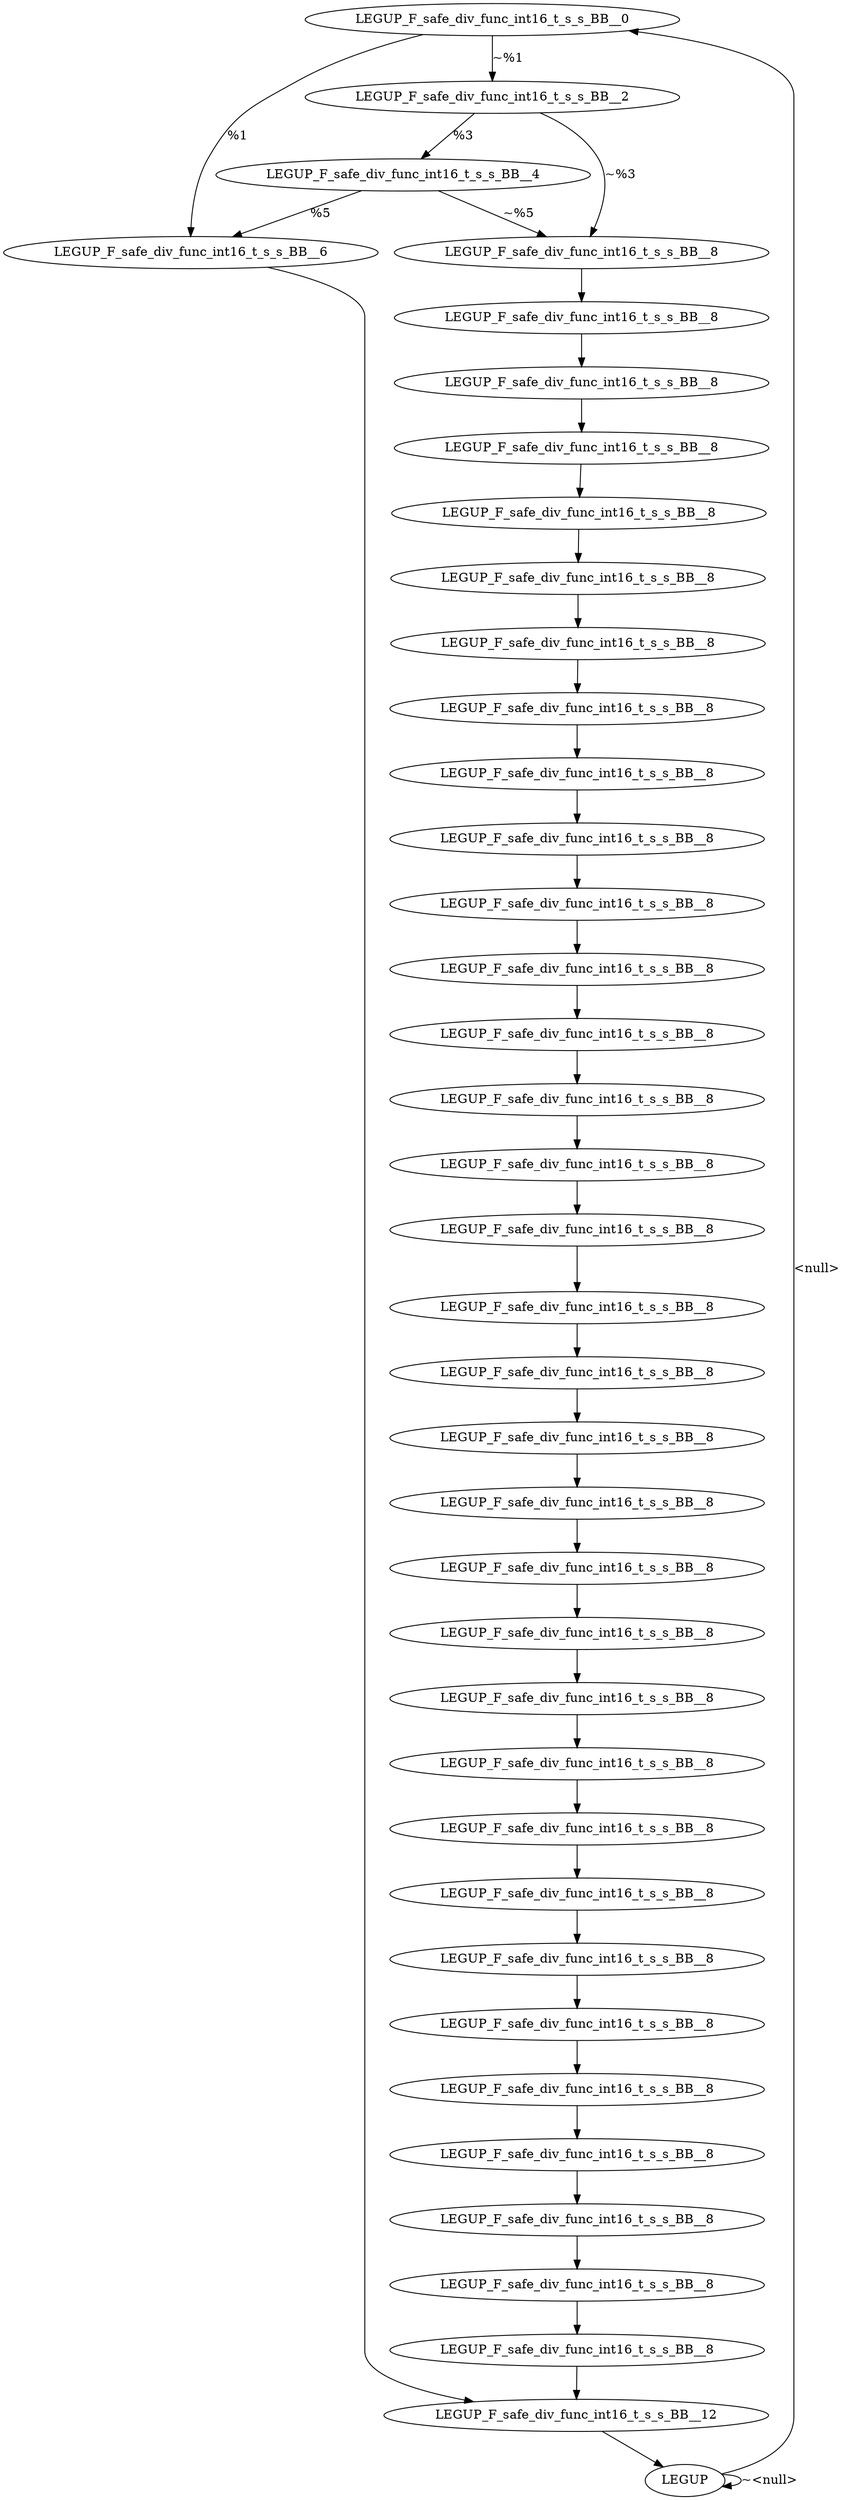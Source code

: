 digraph {
Node0x3131710[label="LEGUP_F_safe_div_func_int16_t_s_s_BB__0"];
Node0x3131570[label="LEGUP"];
Node0x3131570 -> Node0x3131710[label="<null>"];
Node0x3131570 -> Node0x3131570[label="~<null>"];
Node0x3131980[label="LEGUP_F_safe_div_func_int16_t_s_s_BB__6"];
Node0x3131710 -> Node0x3131980[label="%1"];
Node0x31317e0[label="LEGUP_F_safe_div_func_int16_t_s_s_BB__2"];
Node0x3131710 -> Node0x31317e0[label="~%1"];
Node0x31318b0[label="LEGUP_F_safe_div_func_int16_t_s_s_BB__4"];
Node0x31317e0 -> Node0x31318b0[label="%3"];
Node0x3131a50[label="LEGUP_F_safe_div_func_int16_t_s_s_BB__8"];
Node0x31317e0 -> Node0x3131a50[label="~%3"];
Node0x31318b0 -> Node0x3131980[label="%5"];
Node0x31318b0 -> Node0x3131a50[label="~%5"];
Node0x3133e70[label="LEGUP_F_safe_div_func_int16_t_s_s_BB__12"];
Node0x3131980 -> Node0x3133e70;
Node0x3131b20[label="LEGUP_F_safe_div_func_int16_t_s_s_BB__8"];
Node0x3131a50 -> Node0x3131b20;
Node0x3131bf0[label="LEGUP_F_safe_div_func_int16_t_s_s_BB__8"];
Node0x3131b20 -> Node0x3131bf0;
Node0x3131cc0[label="LEGUP_F_safe_div_func_int16_t_s_s_BB__8"];
Node0x3131bf0 -> Node0x3131cc0;
Node0x3131d90[label="LEGUP_F_safe_div_func_int16_t_s_s_BB__8"];
Node0x3131cc0 -> Node0x3131d90;
Node0x3131e60[label="LEGUP_F_safe_div_func_int16_t_s_s_BB__8"];
Node0x3131d90 -> Node0x3131e60;
Node0x3131f30[label="LEGUP_F_safe_div_func_int16_t_s_s_BB__8"];
Node0x3131e60 -> Node0x3131f30;
Node0x3132000[label="LEGUP_F_safe_div_func_int16_t_s_s_BB__8"];
Node0x3131f30 -> Node0x3132000;
Node0x31320d0[label="LEGUP_F_safe_div_func_int16_t_s_s_BB__8"];
Node0x3132000 -> Node0x31320d0;
Node0x31321a0[label="LEGUP_F_safe_div_func_int16_t_s_s_BB__8"];
Node0x31320d0 -> Node0x31321a0;
Node0x3132270[label="LEGUP_F_safe_div_func_int16_t_s_s_BB__8"];
Node0x31321a0 -> Node0x3132270;
Node0x3132340[label="LEGUP_F_safe_div_func_int16_t_s_s_BB__8"];
Node0x3132270 -> Node0x3132340;
Node0x3132410[label="LEGUP_F_safe_div_func_int16_t_s_s_BB__8"];
Node0x3132340 -> Node0x3132410;
Node0x3132e30[label="LEGUP_F_safe_div_func_int16_t_s_s_BB__8"];
Node0x3132410 -> Node0x3132e30;
Node0x3132f00[label="LEGUP_F_safe_div_func_int16_t_s_s_BB__8"];
Node0x3132e30 -> Node0x3132f00;
Node0x3132fd0[label="LEGUP_F_safe_div_func_int16_t_s_s_BB__8"];
Node0x3132f00 -> Node0x3132fd0;
Node0x31330a0[label="LEGUP_F_safe_div_func_int16_t_s_s_BB__8"];
Node0x3132fd0 -> Node0x31330a0;
Node0x3133170[label="LEGUP_F_safe_div_func_int16_t_s_s_BB__8"];
Node0x31330a0 -> Node0x3133170;
Node0x3133240[label="LEGUP_F_safe_div_func_int16_t_s_s_BB__8"];
Node0x3133170 -> Node0x3133240;
Node0x3133310[label="LEGUP_F_safe_div_func_int16_t_s_s_BB__8"];
Node0x3133240 -> Node0x3133310;
Node0x31333e0[label="LEGUP_F_safe_div_func_int16_t_s_s_BB__8"];
Node0x3133310 -> Node0x31333e0;
Node0x31334b0[label="LEGUP_F_safe_div_func_int16_t_s_s_BB__8"];
Node0x31333e0 -> Node0x31334b0;
Node0x3133580[label="LEGUP_F_safe_div_func_int16_t_s_s_BB__8"];
Node0x31334b0 -> Node0x3133580;
Node0x3133650[label="LEGUP_F_safe_div_func_int16_t_s_s_BB__8"];
Node0x3133580 -> Node0x3133650;
Node0x3133720[label="LEGUP_F_safe_div_func_int16_t_s_s_BB__8"];
Node0x3133650 -> Node0x3133720;
Node0x31337f0[label="LEGUP_F_safe_div_func_int16_t_s_s_BB__8"];
Node0x3133720 -> Node0x31337f0;
Node0x31338c0[label="LEGUP_F_safe_div_func_int16_t_s_s_BB__8"];
Node0x31337f0 -> Node0x31338c0;
Node0x3133990[label="LEGUP_F_safe_div_func_int16_t_s_s_BB__8"];
Node0x31338c0 -> Node0x3133990;
Node0x3133a60[label="LEGUP_F_safe_div_func_int16_t_s_s_BB__8"];
Node0x3133990 -> Node0x3133a60;
Node0x3133b30[label="LEGUP_F_safe_div_func_int16_t_s_s_BB__8"];
Node0x3133a60 -> Node0x3133b30;
Node0x3133c00[label="LEGUP_F_safe_div_func_int16_t_s_s_BB__8"];
Node0x3133b30 -> Node0x3133c00;
Node0x3133cd0[label="LEGUP_F_safe_div_func_int16_t_s_s_BB__8"];
Node0x3133c00 -> Node0x3133cd0;
Node0x3133da0[label="LEGUP_F_safe_div_func_int16_t_s_s_BB__8"];
Node0x3133cd0 -> Node0x3133da0;
Node0x3133da0 -> Node0x3133e70;
Node0x3133e70 -> Node0x3131570;
}
